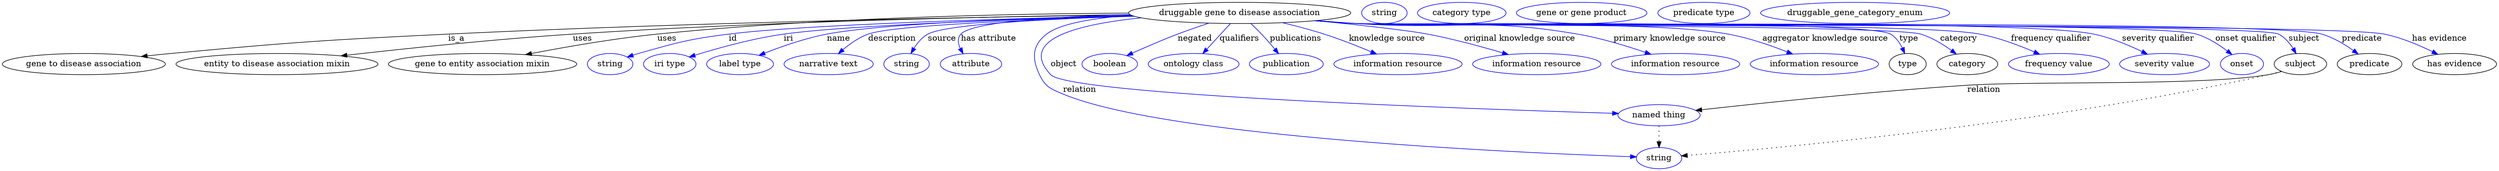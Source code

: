 digraph {
	graph [bb="0,0,4217.6,283"];
	node [label="\N"];
	"druggable gene to disease association"	[height=0.5,
		label="druggable gene to disease association",
		pos="2092.8,265",
		width=5.2176];
	"gene to disease association"	[height=0.5,
		pos="137.79,178",
		width=3.8274];
	"druggable gene to disease association" -> "gene to disease association"	[label=is_a,
		lp="768.79,221.5",
		pos="e,234.59,190.82 1907.9,261.73 1649.7,257.98 1166.3,248.82 754.79,229 545.63,218.93 493.29,215.37 284.79,196 271.84,194.8 258.27,\
193.41 244.83,191.95"];
	"entity to disease association mixin"	[height=0.5,
		pos="464.79,178",
		width=4.7482];
	"druggable gene to disease association" -> "entity to disease association mixin"	[label=uses,
		lp="982.29,221.5",
		pos="e,573.09,191.97 1907.1,262.12 1683.6,258.97 1296.9,250.64 965.79,229 834.52,220.42 684.46,204.65 583.06,193.11"];
	"gene to entity association mixin"	[height=0.5,
		pos="812.79,178",
		width=4.4232];
	"druggable gene to disease association" -> "gene to entity association mixin"	[label=uses,
		lp="1125.3,221.5",
		pos="e,885.71,194.08 1904.6,264.66 1706.1,263.63 1384.7,257.09 1108.8,229 1036.4,221.63 954.86,207.42 895.74,196.02"];
	id	[color=blue,
		height=0.5,
		label=string,
		pos="1028.8,178",
		width=1.0652];
	"druggable gene to disease association" -> id	[color=blue,
		label=id,
		lp="1236.8,221.5",
		pos="e,1057.8,189.94 1911.2,260.3 1697.8,255.31 1356.7,245.14 1229.8,229 1160.8,220.22 1143.7,214.98 1076.8,196 1073.7,195.12 1070.5,\
194.14 1067.3,193.12",
		style=solid];
	iri	[color=blue,
		height=0.5,
		label="iri type",
		pos="1129.8,178",
		width=1.2277];
	"druggable gene to disease association" -> iri	[color=blue,
		label=iri,
		lp="1330.8,221.5",
		pos="e,1162.8,190.04 1913.3,259.7 1722.1,254.43 1432.5,244.28 1322.8,229 1270.2,221.68 1211.4,205.19 1172.7,193.15",
		style=solid];
	name	[color=blue,
		height=0.5,
		label="label type",
		pos="1248.8,178",
		width=1.5707];
	"druggable gene to disease association" -> name	[color=blue,
		label=name,
		lp="1415.8,221.5",
		pos="e,1281.1,192.89 1910.4,260.56 1737.5,256.26 1490.6,247.14 1395.8,229 1359.3,222.01 1319.4,208.05 1290.5,196.64",
		style=solid];
	description	[color=blue,
		height=0.5,
		label="narrative text",
		pos="1398.8,178",
		width=2.0943];
	"druggable gene to disease association" -> description	[color=blue,
		label=description,
		lp="1506.3,221.5",
		pos="e,1415.3,195.73 1914.5,259.29 1744,253.95 1507,243.97 1465.8,229 1450,223.28 1434.9,212.56 1423,202.51",
		style=solid];
	source	[color=blue,
		height=0.5,
		label=string,
		pos="1530.8,178",
		width=1.0652];
	"druggable gene to disease association" -> source	[color=blue,
		label=source,
		lp="1589.8,221.5",
		pos="e,1537.9,196.01 1913,259.69 1772.4,255.04 1595.8,245.92 1565.8,229 1556.1,223.54 1548.5,214.14 1542.8,204.96",
		style=solid];
	"has attribute"	[color=blue,
		height=0.5,
		label=attribute,
		pos="1638.8,178",
		width=1.4443];
	"druggable gene to disease association" -> "has attribute"	[color=blue,
		label="has attribute",
		lp="1668.8,221.5",
		pos="e,1625.5,195.64 1907.2,262.04 1784.1,258.75 1641.6,250.31 1621.8,229 1615.6,222.29 1616.8,213.2 1620.6,204.62",
		style=solid];
	object	[color=blue,
		height=0.5,
		label="named thing",
		pos="2802.8,91",
		width=1.9318];
	"druggable gene to disease association" -> object	[color=blue,
		label=object,
		lp="1795.8,178",
		pos="e,2734.2,93.983 1926.8,256.53 1822.3,245.96 1717.1,220.6 1773.8,160 1806.2,125.41 2488.9,101.52 2724,94.294",
		style=solid];
	relation	[color=blue,
		height=0.5,
		label=string,
		pos="2802.8,18",
		width=1.0652];
	"druggable gene to disease association" -> relation	[color=blue,
		label=relation,
		lp="1821.8,134.5",
		pos="e,2764.5,20.111 1909.6,260.97 1848.5,256.5 1790.1,247.3 1766.8,229 1742.3,209.81 1741.7,188.24 1754.8,160 1764.3,139.4 1772.9,135.93 \
1793.8,127 1970.4,51.424 2578.1,26.242 2754.4,20.435",
		style=solid];
	negated	[color=blue,
		height=0.5,
		label=boolean,
		pos="1873.8,178",
		width=1.2999];
	"druggable gene to disease association" -> negated	[color=blue,
		label=negated,
		lp="2016.8,221.5",
		pos="e,1902.5,192.48 2040.6,247.67 2023.7,242.07 2004.8,235.56 1987.8,229 1962.1,219.12 1933.8,206.72 1911.9,196.74",
		style=solid];
	qualifiers	[color=blue,
		height=0.5,
		label="ontology class",
		pos="2014.8,178",
		width=2.1304];
	"druggable gene to disease association" -> qualifiers	[color=blue,
		label=qualifiers,
		lp="2092.3,221.5",
		pos="e,2030.3,195.89 2077,246.8 2065.6,234.39 2050.1,217.46 2037.4,203.62",
		style=solid];
	publications	[color=blue,
		height=0.5,
		label=publication,
		pos="2171.8,178",
		width=1.7332];
	"druggable gene to disease association" -> publications	[color=blue,
		label=publications,
		lp="2187.8,221.5",
		pos="e,2158.6,195.62 2111.6,246.96 2117.6,241.37 2124.1,235.05 2129.8,229 2137.4,220.96 2145.3,211.79 2152.1,203.52",
		style=solid];
	"knowledge source"	[color=blue,
		height=0.5,
		label="information resource",
		pos="2360.8,178",
		width=3.015];
	"druggable gene to disease association" -> "knowledge source"	[color=blue,
		label="knowledge source",
		lp="2342.3,221.5",
		pos="e,2324.6,195.03 2165.4,248.33 2188.1,242.86 2213.2,236.26 2235.8,229 2262.6,220.41 2291.8,208.84 2315.3,198.99",
		style=solid];
	"original knowledge source"	[color=blue,
		height=0.5,
		label="information resource",
		pos="2595.8,178",
		width=3.015];
	"druggable gene to disease association" -> "original knowledge source"	[color=blue,
		label="original knowledge source",
		lp="2566.8,221.5",
		pos="e,2547.6,194.23 2221.5,251.87 2293.2,244.69 2375.2,235.73 2410.8,229 2453.8,220.87 2501.5,207.88 2537.7,197.18",
		style=solid];
	"primary knowledge source"	[color=blue,
		height=0.5,
		label="information resource",
		pos="2830.8,178",
		width=3.015];
	"druggable gene to disease association" -> "primary knowledge source"	[color=blue,
		label="primary knowledge source",
		lp="2820.8,221.5",
		pos="e,2789.2,194.64 2223.3,252.03 2245.5,250.2 2268.3,248.44 2289.8,247 2456.3,235.83 2500.3,257.27 2664.8,229 2704,222.25 2747.1,209.12 \
2779.5,198.01",
		style=solid];
	"aggregator knowledge source"	[color=blue,
		height=0.5,
		label="information resource",
		pos="3065.8,178",
		width=3.015];
	"druggable gene to disease association" -> "aggregator knowledge source"	[color=blue,
		label="aggregator knowledge source",
		lp="3084.3,221.5",
		pos="e,3029.1,195.02 2221.2,251.84 2244,249.99 2267.6,248.27 2289.8,247 2429.6,238.98 2782,253.97 2919.8,229 2954.1,222.78 2991.3,209.96 \
3019.5,198.86",
		style=solid];
	type	[height=0.5,
		pos="3223.8,178",
		width=0.86659];
	"druggable gene to disease association" -> type	[color=blue,
		label=type,
		lp="3225.8,221.5",
		pos="e,3218.8,196.1 2220.4,251.75 2243.5,249.89 2267.3,248.19 2289.8,247 2340,244.34 3151.5,254.53 3194.8,229 3203.8,223.71 3210.2,214.47 \
3214.8,205.37",
		style=solid];
	category	[height=0.5,
		pos="3324.8,178",
		width=1.4263];
	"druggable gene to disease association" -> category	[color=blue,
		label=category,
		lp="3310.3,221.5",
		pos="e,3306.1,194.99 2220.1,251.75 2243.3,249.88 2267.2,248.18 2289.8,247 2342.8,244.21 3194.9,244.27 3245.8,229 3264.8,223.31 3283.6,\
211.68 3298.1,201.07",
		style=solid];
	"frequency qualifier"	[color=blue,
		height=0.5,
		label="frequency value",
		pos="3478.8,178",
		width=2.3651];
	"druggable gene to disease association" -> "frequency qualifier"	[color=blue,
		label="frequency qualifier",
		lp="3466.8,221.5",
		pos="e,3446.4,194.78 2219.9,251.74 2243.1,249.86 2267.2,248.17 2289.8,247 2407,240.95 3230.5,250.97 3345.8,229 3377.4,222.98 3411.3,210.13 \
3436.9,198.96",
		style=solid];
	"severity qualifier"	[color=blue,
		height=0.5,
		label="severity value",
		pos="3657.8,178",
		width=2.1123];
	"druggable gene to disease association" -> "severity qualifier"	[color=blue,
		label="severity qualifier",
		lp="3647.8,221.5",
		pos="e,3629,194.81 2219.6,251.71 2242.9,249.83 2267.1,248.14 2289.8,247 2428.4,240.03 3402.9,257.4 3538.8,229 3567.1,223.08 3597.2,210.4 \
3620,199.29",
		style=solid];
	"onset qualifier"	[color=blue,
		height=0.5,
		label=onset,
		pos="3787.8,178",
		width=1.011];
	"druggable gene to disease association" -> "onset qualifier"	[color=blue,
		label="onset qualifier",
		lp="3796.3,221.5",
		pos="e,3771.1,194.29 2219.3,251.7 2242.7,249.81 2267,248.13 2289.8,247 2368.8,243.1 3637.3,252.39 3712.8,229 3731.2,223.29 3749.3,211.47 \
3763.1,200.75",
		style=solid];
	subject	[height=0.5,
		pos="3886.8,178",
		width=1.2277];
	"druggable gene to disease association" -> subject	[color=blue,
		label=subject,
		lp="3894.8,221.5",
		pos="e,3879.8,196.23 2219.3,251.68 2242.7,249.8 2267,248.11 2289.8,247 2333.1,244.88 3813.4,249.26 3851.8,229 3861.6,223.81 3869.3,214.46 \
3874.9,205.24",
		style=solid];
	predicate	[height=0.5,
		pos="4003.8,178",
		width=1.5165];
	"druggable gene to disease association" -> predicate	[color=blue,
		label=predicate,
		lp="3991.8,221.5",
		pos="e,3985.2,195.04 2219.3,251.67 2242.7,249.79 2267,248.11 2289.8,247 2380.5,242.59 3837.7,254.77 3924.8,229 3943.8,223.38 3962.6,211.75 \
3977.1,201.13",
		style=solid];
	"has evidence"	[height=0.5,
		pos="4146.8,178",
		width=1.9679];
	"druggable gene to disease association" -> "has evidence"	[color=blue,
		label="has evidence",
		lp="4122.3,221.5",
		pos="e,4119,194.6 2219.3,251.65 2242.7,249.78 2267,248.1 2289.8,247 2386.3,242.34 3935.2,248.88 4029.8,229 4057.8,223.12 4087.4,210.39 \
4109.8,199.25",
		style=solid];
	object -> relation	[pos="e,2802.8,36.029 2802.8,72.813 2802.8,64.789 2802.8,55.047 2802.8,46.069",
		style=dotted];
	association_type	[color=blue,
		height=0.5,
		label=string,
		pos="2336.8,265",
		width=1.0652];
	association_category	[color=blue,
		height=0.5,
		label="category type",
		pos="2467.8,265",
		width=2.0762];
	subject -> object	[label=relation,
		lp="3351.8,134.5",
		pos="e,2864.8,99.178 3854.9,165.39 3847.7,163.22 3840.1,161.25 3832.8,160 3721.2,140.83 3436.7,149.41 3323.8,142 3163.1,131.46 2975.3,\
111.56 2874.9,100.31"];
	subject -> relation	[pos="e,2840.6,21.855 3854.2,165.76 3847.2,163.63 3839.8,161.57 3832.8,160 3459.6,76.338 2998.5,34.567 2850.7,22.661",
		style=dotted];
	"druggable gene to disease association_subject"	[color=blue,
		height=0.5,
		label="gene or gene product",
		pos="2670.8,265",
		width=3.0692];
	"druggable gene to disease association_predicate"	[color=blue,
		height=0.5,
		label="predicate type",
		pos="2876.8,265",
		width=2.1665];
	"druggable gene to disease association_has evidence"	[color=blue,
		height=0.5,
		label=druggable_gene_category_enum,
		pos="3132.8,265",
		width=4.4413];
}
